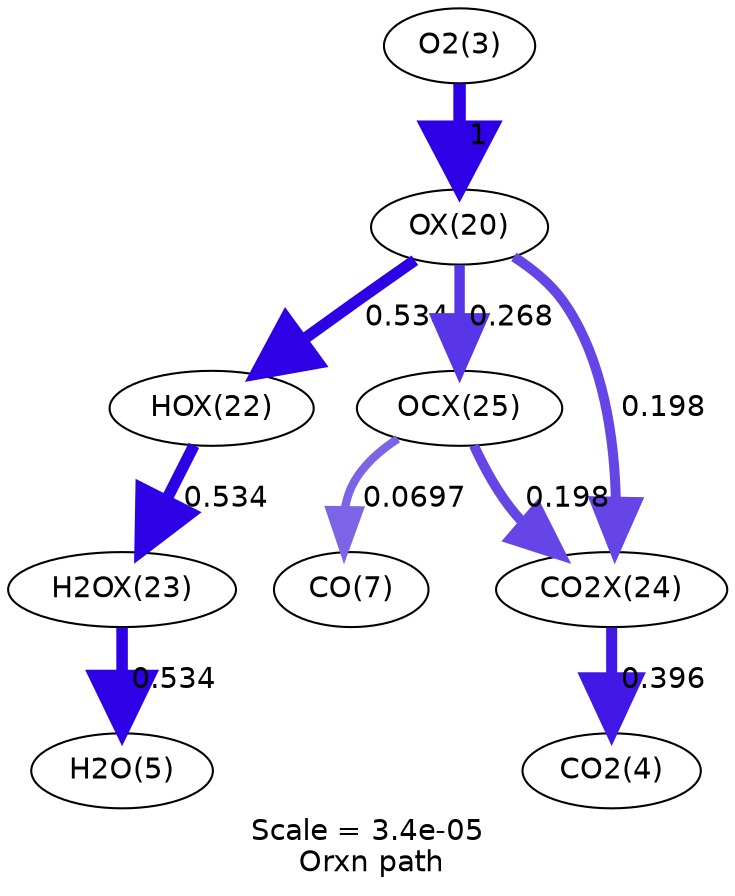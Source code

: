 digraph reaction_paths {
center=1;
s4 -> s29[fontname="Helvetica", penwidth=6, arrowsize=3, color="0.7, 1.5, 0.9"
, label=" 1"];
s29 -> s31[fontname="Helvetica", penwidth=5.53, arrowsize=2.76, color="0.7, 1.03, 0.9"
, label=" 0.534"];
s29 -> s34[fontname="Helvetica", penwidth=5.01, arrowsize=2.5, color="0.7, 0.768, 0.9"
, label=" 0.268"];
s29 -> s33[fontname="Helvetica", penwidth=4.78, arrowsize=2.39, color="0.7, 0.698, 0.9"
, label=" 0.198"];
s31 -> s32[fontname="Helvetica", penwidth=5.53, arrowsize=2.76, color="0.7, 1.03, 0.9"
, label=" 0.534"];
s32 -> s6[fontname="Helvetica", penwidth=5.53, arrowsize=2.76, color="0.7, 1.03, 0.9"
, label=" 0.534"];
s34 -> s8[fontname="Helvetica", penwidth=3.99, arrowsize=1.99, color="0.7, 0.57, 0.9"
, label=" 0.0697"];
s34 -> s33[fontname="Helvetica", penwidth=4.78, arrowsize=2.39, color="0.7, 0.698, 0.9"
, label=" 0.198"];
s33 -> s5[fontname="Helvetica", penwidth=5.3, arrowsize=2.65, color="0.7, 0.896, 0.9"
, label=" 0.396"];
s4 [ fontname="Helvetica", label="O2(3)"];
s5 [ fontname="Helvetica", label="CO2(4)"];
s6 [ fontname="Helvetica", label="H2O(5)"];
s8 [ fontname="Helvetica", label="CO(7)"];
s29 [ fontname="Helvetica", label="OX(20)"];
s31 [ fontname="Helvetica", label="HOX(22)"];
s32 [ fontname="Helvetica", label="H2OX(23)"];
s33 [ fontname="Helvetica", label="CO2X(24)"];
s34 [ fontname="Helvetica", label="OCX(25)"];
 label = "Scale = 3.4e-05\l Orxn path";
 fontname = "Helvetica";
}
